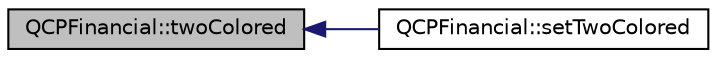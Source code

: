 digraph "QCPFinancial::twoColored"
{
  edge [fontname="Helvetica",fontsize="10",labelfontname="Helvetica",labelfontsize="10"];
  node [fontname="Helvetica",fontsize="10",shape=record];
  rankdir="LR";
  Node195 [label="QCPFinancial::twoColored",height=0.2,width=0.4,color="black", fillcolor="grey75", style="filled", fontcolor="black"];
  Node195 -> Node196 [dir="back",color="midnightblue",fontsize="10",style="solid",fontname="Helvetica"];
  Node196 [label="QCPFinancial::setTwoColored",height=0.2,width=0.4,color="black", fillcolor="white", style="filled",URL="$da/d7c/class_q_c_p_financial.html#a138e44aac160a17a9676652e240c5f08"];
}
